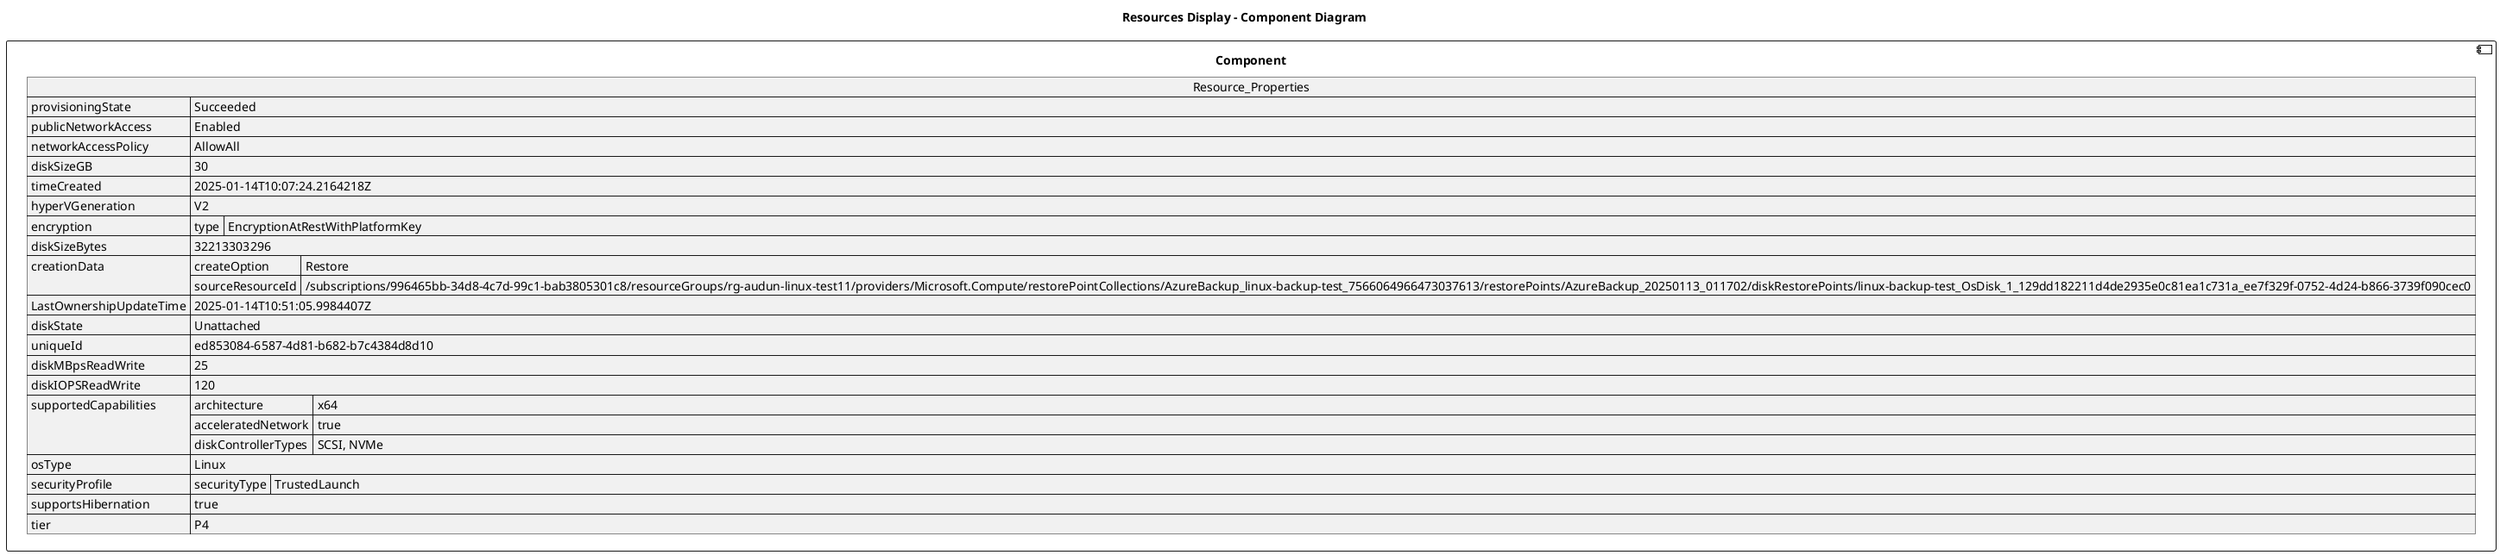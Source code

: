 @startuml

title Resources Display - Component Diagram

component Component {

json  Resource_Properties {
  "provisioningState": "Succeeded",
  "publicNetworkAccess": "Enabled",
  "networkAccessPolicy": "AllowAll",
  "diskSizeGB": 30,
  "timeCreated": "2025-01-14T10:07:24.2164218Z",
  "hyperVGeneration": "V2",
  "encryption": {
    "type": "EncryptionAtRestWithPlatformKey"
  },
  "diskSizeBytes": 32213303296,
  "creationData": {
    "createOption": "Restore",
    "sourceResourceId": "/subscriptions/996465bb-34d8-4c7d-99c1-bab3805301c8/resourceGroups/rg-audun-linux-test11/providers/Microsoft.Compute/restorePointCollections/AzureBackup_linux-backup-test_7566064966473037613/restorePoints/AzureBackup_20250113_011702/diskRestorePoints/linux-backup-test_OsDisk_1_129dd182211d4de2935e0c81ea1c731a_ee7f329f-0752-4d24-b866-3739f090cec0"
  },
  "LastOwnershipUpdateTime": "2025-01-14T10:51:05.9984407Z",
  "diskState": "Unattached",
  "uniqueId": "ed853084-6587-4d81-b682-b7c4384d8d10",
  "diskMBpsReadWrite": 25,
  "diskIOPSReadWrite": 120,
  "supportedCapabilities": {
    "architecture": "x64",
    "acceleratedNetwork": true,
    "diskControllerTypes": "SCSI, NVMe"
  },
  "osType": "Linux",
  "securityProfile": {
    "securityType": "TrustedLaunch"
  },
  "supportsHibernation": true,
  "tier": "P4"
}
}
@enduml
